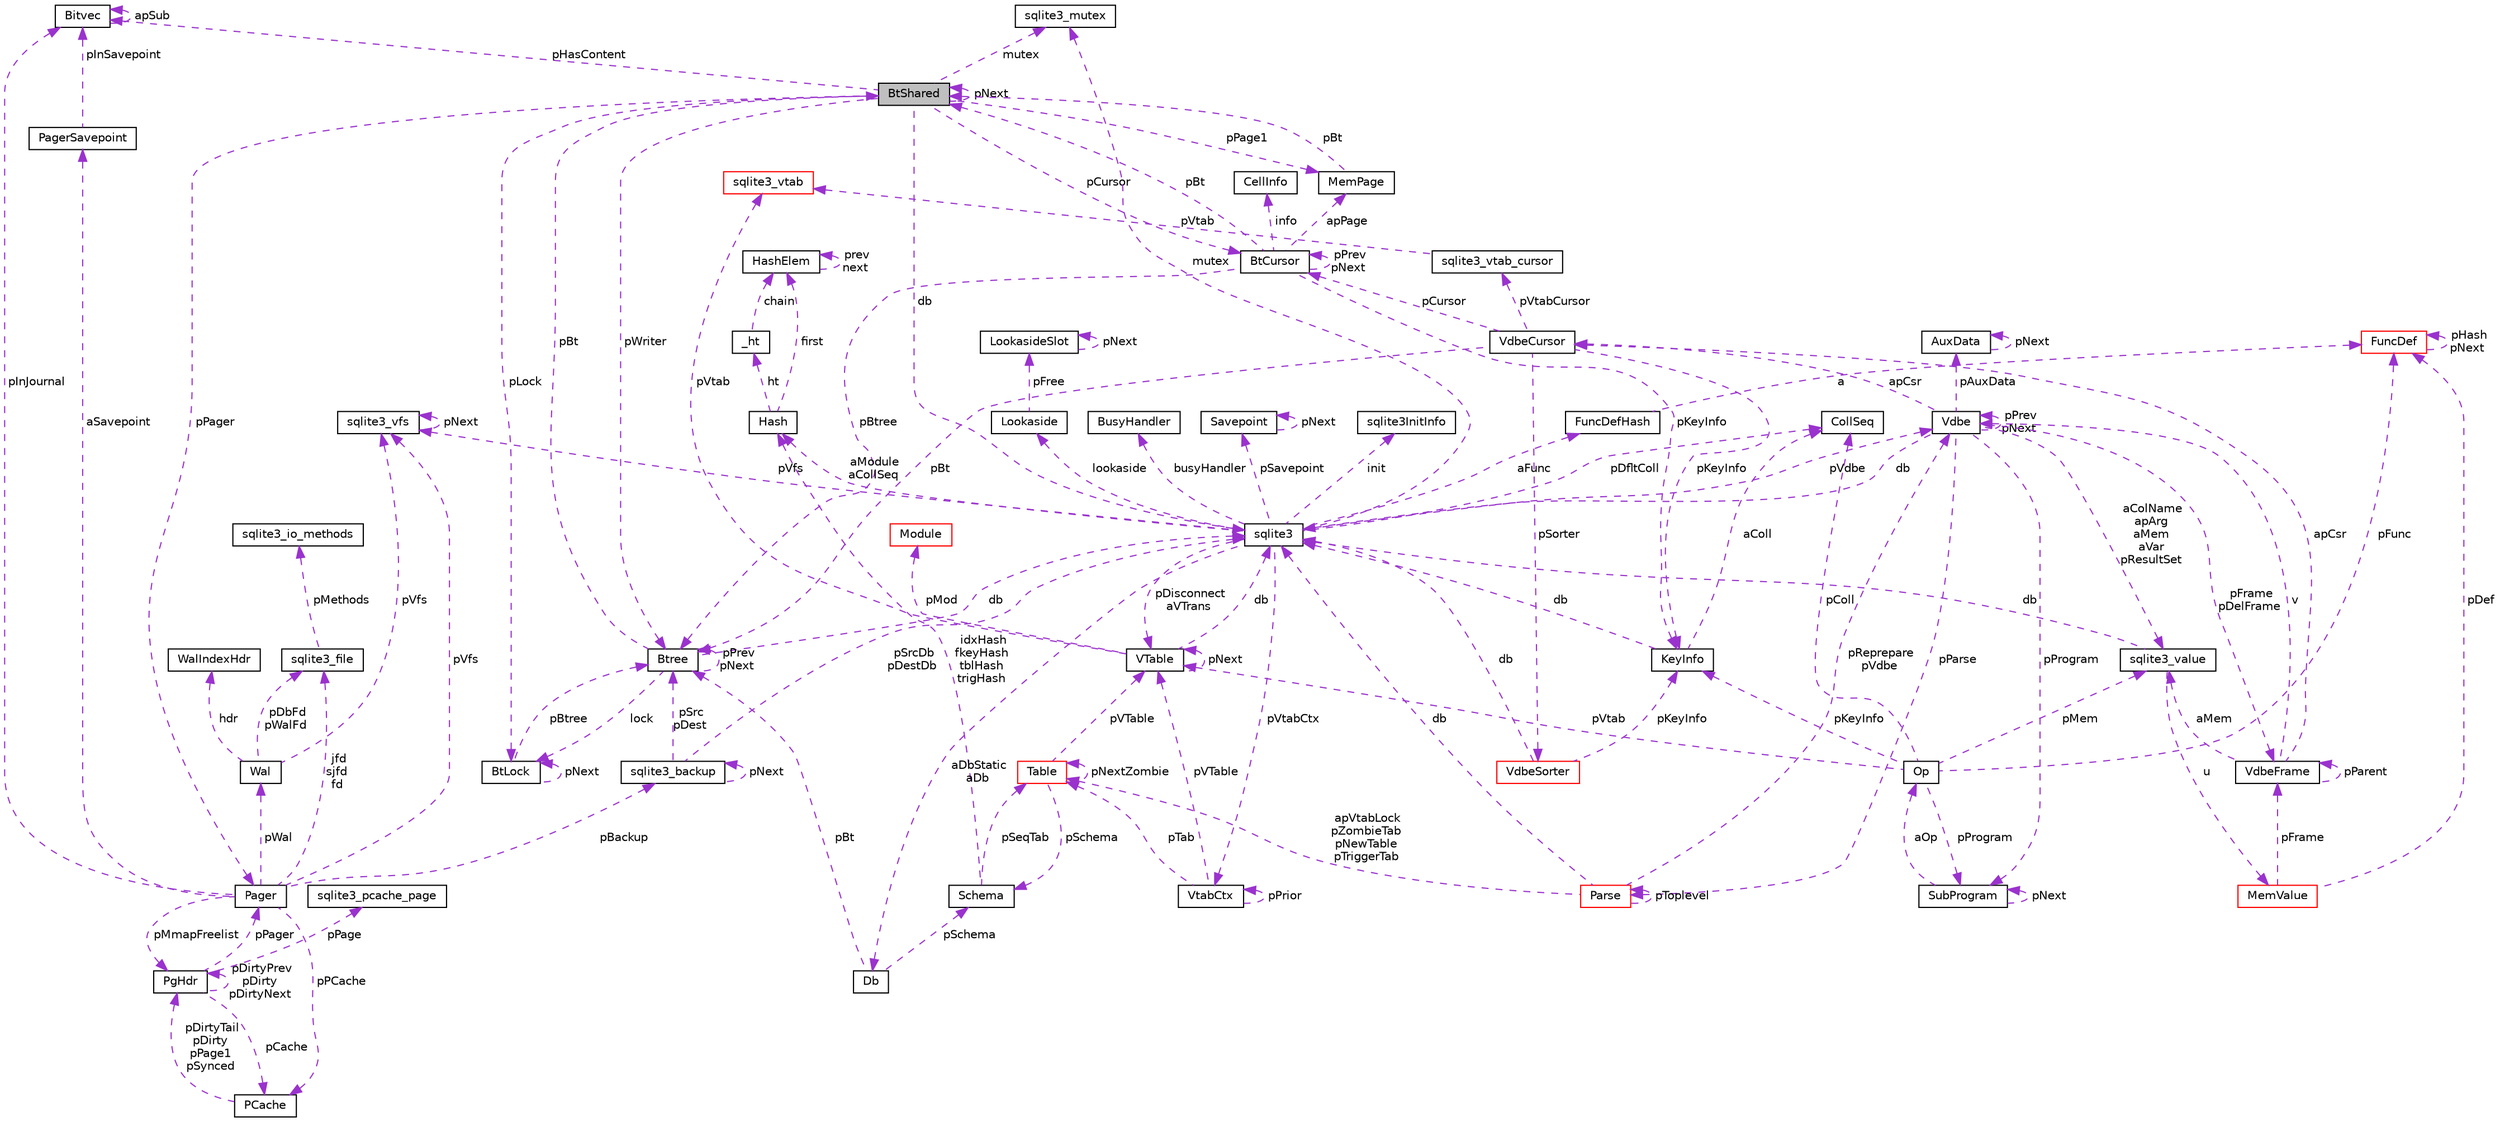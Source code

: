 digraph "BtShared"
{
  edge [fontname="Helvetica",fontsize="10",labelfontname="Helvetica",labelfontsize="10"];
  node [fontname="Helvetica",fontsize="10",shape=record];
  Node1 [label="BtShared",height=0.2,width=0.4,color="black", fillcolor="grey75", style="filled", fontcolor="black"];
  Node2 -> Node1 [dir="back",color="darkorchid3",fontsize="10",style="dashed",label=" pCursor" ,fontname="Helvetica"];
  Node2 [label="BtCursor",height=0.2,width=0.4,color="black", fillcolor="white", style="filled",URL="$struct_bt_cursor.html"];
  Node2 -> Node2 [dir="back",color="darkorchid3",fontsize="10",style="dashed",label=" pPrev\npNext" ,fontname="Helvetica"];
  Node3 -> Node2 [dir="back",color="darkorchid3",fontsize="10",style="dashed",label=" info" ,fontname="Helvetica"];
  Node3 [label="CellInfo",height=0.2,width=0.4,color="black", fillcolor="white", style="filled",URL="$struct_cell_info.html"];
  Node1 -> Node2 [dir="back",color="darkorchid3",fontsize="10",style="dashed",label=" pBt" ,fontname="Helvetica"];
  Node4 -> Node2 [dir="back",color="darkorchid3",fontsize="10",style="dashed",label=" apPage" ,fontname="Helvetica"];
  Node4 [label="MemPage",height=0.2,width=0.4,color="black", fillcolor="white", style="filled",URL="$struct_mem_page.html"];
  Node1 -> Node4 [dir="back",color="darkorchid3",fontsize="10",style="dashed",label=" pBt" ,fontname="Helvetica"];
  Node5 -> Node2 [dir="back",color="darkorchid3",fontsize="10",style="dashed",label=" pKeyInfo" ,fontname="Helvetica"];
  Node5 [label="KeyInfo",height=0.2,width=0.4,color="black", fillcolor="white", style="filled",URL="$struct_key_info.html"];
  Node6 -> Node5 [dir="back",color="darkorchid3",fontsize="10",style="dashed",label=" db" ,fontname="Helvetica"];
  Node6 [label="sqlite3",height=0.2,width=0.4,color="black", fillcolor="white", style="filled",URL="$structsqlite3.html"];
  Node7 -> Node6 [dir="back",color="darkorchid3",fontsize="10",style="dashed",label=" pVdbe" ,fontname="Helvetica"];
  Node7 [label="Vdbe",height=0.2,width=0.4,color="black", fillcolor="white", style="filled",URL="$struct_vdbe.html"];
  Node7 -> Node7 [dir="back",color="darkorchid3",fontsize="10",style="dashed",label=" pPrev\npNext" ,fontname="Helvetica"];
  Node8 -> Node7 [dir="back",color="darkorchid3",fontsize="10",style="dashed",label=" aColName\napArg\naMem\naVar\npResultSet" ,fontname="Helvetica"];
  Node8 [label="sqlite3_value",height=0.2,width=0.4,color="black", fillcolor="white", style="filled",URL="$struct_mem.html"];
  Node9 -> Node8 [dir="back",color="darkorchid3",fontsize="10",style="dashed",label=" u" ,fontname="Helvetica"];
  Node9 [label="MemValue",height=0.2,width=0.4,color="red", fillcolor="white", style="filled",URL="$union_mem_1_1_mem_value.html"];
  Node10 -> Node9 [dir="back",color="darkorchid3",fontsize="10",style="dashed",label=" pFrame" ,fontname="Helvetica"];
  Node10 [label="VdbeFrame",height=0.2,width=0.4,color="black", fillcolor="white", style="filled",URL="$struct_vdbe_frame.html"];
  Node8 -> Node10 [dir="back",color="darkorchid3",fontsize="10",style="dashed",label=" aMem" ,fontname="Helvetica"];
  Node7 -> Node10 [dir="back",color="darkorchid3",fontsize="10",style="dashed",label=" v" ,fontname="Helvetica"];
  Node10 -> Node10 [dir="back",color="darkorchid3",fontsize="10",style="dashed",label=" pParent" ,fontname="Helvetica"];
  Node11 -> Node10 [dir="back",color="darkorchid3",fontsize="10",style="dashed",label=" apCsr" ,fontname="Helvetica"];
  Node11 [label="VdbeCursor",height=0.2,width=0.4,color="black", fillcolor="white", style="filled",URL="$struct_vdbe_cursor.html"];
  Node2 -> Node11 [dir="back",color="darkorchid3",fontsize="10",style="dashed",label=" pCursor" ,fontname="Helvetica"];
  Node12 -> Node11 [dir="back",color="darkorchid3",fontsize="10",style="dashed",label=" pVtabCursor" ,fontname="Helvetica"];
  Node12 [label="sqlite3_vtab_cursor",height=0.2,width=0.4,color="black", fillcolor="white", style="filled",URL="$structsqlite3__vtab__cursor.html"];
  Node13 -> Node12 [dir="back",color="darkorchid3",fontsize="10",style="dashed",label=" pVtab" ,fontname="Helvetica"];
  Node13 [label="sqlite3_vtab",height=0.2,width=0.4,color="red", fillcolor="white", style="filled",URL="$structsqlite3__vtab.html"];
  Node14 -> Node11 [dir="back",color="darkorchid3",fontsize="10",style="dashed",label=" pSorter" ,fontname="Helvetica"];
  Node14 [label="VdbeSorter",height=0.2,width=0.4,color="red", fillcolor="white", style="filled",URL="$struct_vdbe_sorter.html"];
  Node6 -> Node14 [dir="back",color="darkorchid3",fontsize="10",style="dashed",label=" db" ,fontname="Helvetica"];
  Node5 -> Node14 [dir="back",color="darkorchid3",fontsize="10",style="dashed",label=" pKeyInfo" ,fontname="Helvetica"];
  Node5 -> Node11 [dir="back",color="darkorchid3",fontsize="10",style="dashed",label=" pKeyInfo" ,fontname="Helvetica"];
  Node15 -> Node11 [dir="back",color="darkorchid3",fontsize="10",style="dashed",label=" pBt" ,fontname="Helvetica"];
  Node15 [label="Btree",height=0.2,width=0.4,color="black", fillcolor="white", style="filled",URL="$struct_btree.html"];
  Node1 -> Node15 [dir="back",color="darkorchid3",fontsize="10",style="dashed",label=" pBt" ,fontname="Helvetica"];
  Node6 -> Node15 [dir="back",color="darkorchid3",fontsize="10",style="dashed",label=" db" ,fontname="Helvetica"];
  Node16 -> Node15 [dir="back",color="darkorchid3",fontsize="10",style="dashed",label=" lock" ,fontname="Helvetica"];
  Node16 [label="BtLock",height=0.2,width=0.4,color="black", fillcolor="white", style="filled",URL="$struct_bt_lock.html"];
  Node16 -> Node16 [dir="back",color="darkorchid3",fontsize="10",style="dashed",label=" pNext" ,fontname="Helvetica"];
  Node15 -> Node16 [dir="back",color="darkorchid3",fontsize="10",style="dashed",label=" pBtree" ,fontname="Helvetica"];
  Node15 -> Node15 [dir="back",color="darkorchid3",fontsize="10",style="dashed",label=" pPrev\npNext" ,fontname="Helvetica"];
  Node17 -> Node9 [dir="back",color="darkorchid3",fontsize="10",style="dashed",label=" pDef" ,fontname="Helvetica"];
  Node17 [label="FuncDef",height=0.2,width=0.4,color="red", fillcolor="white", style="filled",URL="$struct_func_def.html"];
  Node17 -> Node17 [dir="back",color="darkorchid3",fontsize="10",style="dashed",label=" pHash\npNext" ,fontname="Helvetica"];
  Node6 -> Node8 [dir="back",color="darkorchid3",fontsize="10",style="dashed",label=" db" ,fontname="Helvetica"];
  Node6 -> Node7 [dir="back",color="darkorchid3",fontsize="10",style="dashed",label=" db" ,fontname="Helvetica"];
  Node10 -> Node7 [dir="back",color="darkorchid3",fontsize="10",style="dashed",label=" pFrame\npDelFrame" ,fontname="Helvetica"];
  Node18 -> Node7 [dir="back",color="darkorchid3",fontsize="10",style="dashed",label=" pAuxData" ,fontname="Helvetica"];
  Node18 [label="AuxData",height=0.2,width=0.4,color="black", fillcolor="white", style="filled",URL="$struct_aux_data.html"];
  Node18 -> Node18 [dir="back",color="darkorchid3",fontsize="10",style="dashed",label=" pNext" ,fontname="Helvetica"];
  Node19 -> Node7 [dir="back",color="darkorchid3",fontsize="10",style="dashed",label=" pProgram" ,fontname="Helvetica"];
  Node19 [label="SubProgram",height=0.2,width=0.4,color="black", fillcolor="white", style="filled",URL="$struct_sub_program.html"];
  Node19 -> Node19 [dir="back",color="darkorchid3",fontsize="10",style="dashed",label=" pNext" ,fontname="Helvetica"];
  Node20 -> Node19 [dir="back",color="darkorchid3",fontsize="10",style="dashed",label=" aOp" ,fontname="Helvetica"];
  Node20 [label="Op",height=0.2,width=0.4,color="black", fillcolor="white", style="filled",URL="$struct_vdbe_op.html"];
  Node8 -> Node20 [dir="back",color="darkorchid3",fontsize="10",style="dashed",label=" pMem" ,fontname="Helvetica"];
  Node21 -> Node20 [dir="back",color="darkorchid3",fontsize="10",style="dashed",label=" pColl" ,fontname="Helvetica"];
  Node21 [label="CollSeq",height=0.2,width=0.4,color="black", fillcolor="white", style="filled",URL="$struct_coll_seq.html"];
  Node22 -> Node20 [dir="back",color="darkorchid3",fontsize="10",style="dashed",label=" pVtab" ,fontname="Helvetica"];
  Node22 [label="VTable",height=0.2,width=0.4,color="black", fillcolor="white", style="filled",URL="$struct_v_table.html"];
  Node6 -> Node22 [dir="back",color="darkorchid3",fontsize="10",style="dashed",label=" db" ,fontname="Helvetica"];
  Node22 -> Node22 [dir="back",color="darkorchid3",fontsize="10",style="dashed",label=" pNext" ,fontname="Helvetica"];
  Node23 -> Node22 [dir="back",color="darkorchid3",fontsize="10",style="dashed",label=" pMod" ,fontname="Helvetica"];
  Node23 [label="Module",height=0.2,width=0.4,color="red", fillcolor="white", style="filled",URL="$struct_module.html"];
  Node13 -> Node22 [dir="back",color="darkorchid3",fontsize="10",style="dashed",label=" pVtab" ,fontname="Helvetica"];
  Node19 -> Node20 [dir="back",color="darkorchid3",fontsize="10",style="dashed",label=" pProgram" ,fontname="Helvetica"];
  Node5 -> Node20 [dir="back",color="darkorchid3",fontsize="10",style="dashed",label=" pKeyInfo" ,fontname="Helvetica"];
  Node17 -> Node20 [dir="back",color="darkorchid3",fontsize="10",style="dashed",label=" pFunc" ,fontname="Helvetica"];
  Node11 -> Node7 [dir="back",color="darkorchid3",fontsize="10",style="dashed",label=" apCsr" ,fontname="Helvetica"];
  Node24 -> Node7 [dir="back",color="darkorchid3",fontsize="10",style="dashed",label=" pParse" ,fontname="Helvetica"];
  Node24 [label="Parse",height=0.2,width=0.4,color="red", fillcolor="white", style="filled",URL="$struct_parse.html"];
  Node7 -> Node24 [dir="back",color="darkorchid3",fontsize="10",style="dashed",label=" pReprepare\npVdbe" ,fontname="Helvetica"];
  Node6 -> Node24 [dir="back",color="darkorchid3",fontsize="10",style="dashed",label=" db" ,fontname="Helvetica"];
  Node25 -> Node24 [dir="back",color="darkorchid3",fontsize="10",style="dashed",label=" apVtabLock\npZombieTab\npNewTable\npTriggerTab" ,fontname="Helvetica"];
  Node25 [label="Table",height=0.2,width=0.4,color="red", fillcolor="white", style="filled",URL="$struct_table.html"];
  Node26 -> Node25 [dir="back",color="darkorchid3",fontsize="10",style="dashed",label=" pSchema" ,fontname="Helvetica"];
  Node26 [label="Schema",height=0.2,width=0.4,color="black", fillcolor="white", style="filled",URL="$struct_schema.html"];
  Node25 -> Node26 [dir="back",color="darkorchid3",fontsize="10",style="dashed",label=" pSeqTab" ,fontname="Helvetica"];
  Node27 -> Node26 [dir="back",color="darkorchid3",fontsize="10",style="dashed",label=" idxHash\nfkeyHash\ntblHash\ntrigHash" ,fontname="Helvetica"];
  Node27 [label="Hash",height=0.2,width=0.4,color="black", fillcolor="white", style="filled",URL="$struct_hash.html"];
  Node28 -> Node27 [dir="back",color="darkorchid3",fontsize="10",style="dashed",label=" ht" ,fontname="Helvetica"];
  Node28 [label="_ht",height=0.2,width=0.4,color="black", fillcolor="white", style="filled",URL="$struct_hash_1_1__ht.html"];
  Node29 -> Node28 [dir="back",color="darkorchid3",fontsize="10",style="dashed",label=" chain" ,fontname="Helvetica"];
  Node29 [label="HashElem",height=0.2,width=0.4,color="black", fillcolor="white", style="filled",URL="$struct_hash_elem.html"];
  Node29 -> Node29 [dir="back",color="darkorchid3",fontsize="10",style="dashed",label=" prev\nnext" ,fontname="Helvetica"];
  Node29 -> Node27 [dir="back",color="darkorchid3",fontsize="10",style="dashed",label=" first" ,fontname="Helvetica"];
  Node22 -> Node25 [dir="back",color="darkorchid3",fontsize="10",style="dashed",label=" pVTable" ,fontname="Helvetica"];
  Node25 -> Node25 [dir="back",color="darkorchid3",fontsize="10",style="dashed",label=" pNextZombie" ,fontname="Helvetica"];
  Node24 -> Node24 [dir="back",color="darkorchid3",fontsize="10",style="dashed",label=" pToplevel" ,fontname="Helvetica"];
  Node30 -> Node6 [dir="back",color="darkorchid3",fontsize="10",style="dashed",label=" pSavepoint" ,fontname="Helvetica"];
  Node30 [label="Savepoint",height=0.2,width=0.4,color="black", fillcolor="white", style="filled",URL="$struct_savepoint.html"];
  Node30 -> Node30 [dir="back",color="darkorchid3",fontsize="10",style="dashed",label=" pNext" ,fontname="Helvetica"];
  Node31 -> Node6 [dir="back",color="darkorchid3",fontsize="10",style="dashed",label=" aFunc" ,fontname="Helvetica"];
  Node31 [label="FuncDefHash",height=0.2,width=0.4,color="black", fillcolor="white", style="filled",URL="$struct_func_def_hash.html"];
  Node17 -> Node31 [dir="back",color="darkorchid3",fontsize="10",style="dashed",label=" a" ,fontname="Helvetica"];
  Node32 -> Node6 [dir="back",color="darkorchid3",fontsize="10",style="dashed",label=" lookaside" ,fontname="Helvetica"];
  Node32 [label="Lookaside",height=0.2,width=0.4,color="black", fillcolor="white", style="filled",URL="$struct_lookaside.html"];
  Node33 -> Node32 [dir="back",color="darkorchid3",fontsize="10",style="dashed",label=" pFree" ,fontname="Helvetica"];
  Node33 [label="LookasideSlot",height=0.2,width=0.4,color="black", fillcolor="white", style="filled",URL="$struct_lookaside_slot.html"];
  Node33 -> Node33 [dir="back",color="darkorchid3",fontsize="10",style="dashed",label=" pNext" ,fontname="Helvetica"];
  Node34 -> Node6 [dir="back",color="darkorchid3",fontsize="10",style="dashed",label=" mutex" ,fontname="Helvetica"];
  Node34 [label="sqlite3_mutex",height=0.2,width=0.4,color="black", fillcolor="white", style="filled",URL="$structsqlite3__mutex.html"];
  Node35 -> Node6 [dir="back",color="darkorchid3",fontsize="10",style="dashed",label=" pVfs" ,fontname="Helvetica"];
  Node35 [label="sqlite3_vfs",height=0.2,width=0.4,color="black", fillcolor="white", style="filled",URL="$structsqlite3__vfs.html"];
  Node35 -> Node35 [dir="back",color="darkorchid3",fontsize="10",style="dashed",label=" pNext" ,fontname="Helvetica"];
  Node36 -> Node6 [dir="back",color="darkorchid3",fontsize="10",style="dashed",label=" init" ,fontname="Helvetica"];
  Node36 [label="sqlite3InitInfo",height=0.2,width=0.4,color="black", fillcolor="white", style="filled",URL="$structsqlite3_1_1sqlite3_init_info.html"];
  Node37 -> Node6 [dir="back",color="darkorchid3",fontsize="10",style="dashed",label=" busyHandler" ,fontname="Helvetica"];
  Node37 [label="BusyHandler",height=0.2,width=0.4,color="black", fillcolor="white", style="filled",URL="$struct_busy_handler.html"];
  Node38 -> Node6 [dir="back",color="darkorchid3",fontsize="10",style="dashed",label=" pVtabCtx" ,fontname="Helvetica"];
  Node38 [label="VtabCtx",height=0.2,width=0.4,color="black", fillcolor="white", style="filled",URL="$struct_vtab_ctx.html"];
  Node38 -> Node38 [dir="back",color="darkorchid3",fontsize="10",style="dashed",label=" pPrior" ,fontname="Helvetica"];
  Node22 -> Node38 [dir="back",color="darkorchid3",fontsize="10",style="dashed",label=" pVTable" ,fontname="Helvetica"];
  Node25 -> Node38 [dir="back",color="darkorchid3",fontsize="10",style="dashed",label=" pTab" ,fontname="Helvetica"];
  Node21 -> Node6 [dir="back",color="darkorchid3",fontsize="10",style="dashed",label=" pDfltColl" ,fontname="Helvetica"];
  Node22 -> Node6 [dir="back",color="darkorchid3",fontsize="10",style="dashed",label=" pDisconnect\naVTrans" ,fontname="Helvetica"];
  Node39 -> Node6 [dir="back",color="darkorchid3",fontsize="10",style="dashed",label=" aDbStatic\naDb" ,fontname="Helvetica"];
  Node39 [label="Db",height=0.2,width=0.4,color="black", fillcolor="white", style="filled",URL="$struct_db.html"];
  Node26 -> Node39 [dir="back",color="darkorchid3",fontsize="10",style="dashed",label=" pSchema" ,fontname="Helvetica"];
  Node15 -> Node39 [dir="back",color="darkorchid3",fontsize="10",style="dashed",label=" pBt" ,fontname="Helvetica"];
  Node27 -> Node6 [dir="back",color="darkorchid3",fontsize="10",style="dashed",label=" aModule\naCollSeq" ,fontname="Helvetica"];
  Node21 -> Node5 [dir="back",color="darkorchid3",fontsize="10",style="dashed",label=" aColl" ,fontname="Helvetica"];
  Node15 -> Node2 [dir="back",color="darkorchid3",fontsize="10",style="dashed",label=" pBtree" ,fontname="Helvetica"];
  Node1 -> Node1 [dir="back",color="darkorchid3",fontsize="10",style="dashed",label=" pNext" ,fontname="Helvetica"];
  Node6 -> Node1 [dir="back",color="darkorchid3",fontsize="10",style="dashed",label=" db" ,fontname="Helvetica"];
  Node40 -> Node1 [dir="back",color="darkorchid3",fontsize="10",style="dashed",label=" pHasContent" ,fontname="Helvetica"];
  Node40 [label="Bitvec",height=0.2,width=0.4,color="black", fillcolor="white", style="filled",URL="$struct_bitvec.html"];
  Node40 -> Node40 [dir="back",color="darkorchid3",fontsize="10",style="dashed",label=" apSub" ,fontname="Helvetica"];
  Node34 -> Node1 [dir="back",color="darkorchid3",fontsize="10",style="dashed",label=" mutex" ,fontname="Helvetica"];
  Node16 -> Node1 [dir="back",color="darkorchid3",fontsize="10",style="dashed",label=" pLock" ,fontname="Helvetica"];
  Node4 -> Node1 [dir="back",color="darkorchid3",fontsize="10",style="dashed",label=" pPage1" ,fontname="Helvetica"];
  Node15 -> Node1 [dir="back",color="darkorchid3",fontsize="10",style="dashed",label=" pWriter" ,fontname="Helvetica"];
  Node41 -> Node1 [dir="back",color="darkorchid3",fontsize="10",style="dashed",label=" pPager" ,fontname="Helvetica"];
  Node41 [label="Pager",height=0.2,width=0.4,color="black", fillcolor="white", style="filled",URL="$struct_pager.html"];
  Node42 -> Node41 [dir="back",color="darkorchid3",fontsize="10",style="dashed",label=" pPCache" ,fontname="Helvetica"];
  Node42 [label="PCache",height=0.2,width=0.4,color="black", fillcolor="white", style="filled",URL="$struct_p_cache.html"];
  Node43 -> Node42 [dir="back",color="darkorchid3",fontsize="10",style="dashed",label=" pDirtyTail\npDirty\npPage1\npSynced" ,fontname="Helvetica"];
  Node43 [label="PgHdr",height=0.2,width=0.4,color="black", fillcolor="white", style="filled",URL="$struct_pg_hdr.html"];
  Node44 -> Node43 [dir="back",color="darkorchid3",fontsize="10",style="dashed",label=" pPage" ,fontname="Helvetica"];
  Node44 [label="sqlite3_pcache_page",height=0.2,width=0.4,color="black", fillcolor="white", style="filled",URL="$structsqlite3__pcache__page.html"];
  Node42 -> Node43 [dir="back",color="darkorchid3",fontsize="10",style="dashed",label=" pCache" ,fontname="Helvetica"];
  Node43 -> Node43 [dir="back",color="darkorchid3",fontsize="10",style="dashed",label=" pDirtyPrev\npDirty\npDirtyNext" ,fontname="Helvetica"];
  Node41 -> Node43 [dir="back",color="darkorchid3",fontsize="10",style="dashed",label=" pPager" ,fontname="Helvetica"];
  Node45 -> Node41 [dir="back",color="darkorchid3",fontsize="10",style="dashed",label=" pBackup" ,fontname="Helvetica"];
  Node45 [label="sqlite3_backup",height=0.2,width=0.4,color="black", fillcolor="white", style="filled",URL="$structsqlite3__backup.html"];
  Node45 -> Node45 [dir="back",color="darkorchid3",fontsize="10",style="dashed",label=" pNext" ,fontname="Helvetica"];
  Node6 -> Node45 [dir="back",color="darkorchid3",fontsize="10",style="dashed",label=" pSrcDb\npDestDb" ,fontname="Helvetica"];
  Node15 -> Node45 [dir="back",color="darkorchid3",fontsize="10",style="dashed",label=" pSrc\npDest" ,fontname="Helvetica"];
  Node40 -> Node41 [dir="back",color="darkorchid3",fontsize="10",style="dashed",label=" pInJournal" ,fontname="Helvetica"];
  Node46 -> Node41 [dir="back",color="darkorchid3",fontsize="10",style="dashed",label=" jfd\nsjfd\nfd" ,fontname="Helvetica"];
  Node46 [label="sqlite3_file",height=0.2,width=0.4,color="black", fillcolor="white", style="filled",URL="$structsqlite3__file.html"];
  Node47 -> Node46 [dir="back",color="darkorchid3",fontsize="10",style="dashed",label=" pMethods" ,fontname="Helvetica"];
  Node47 [label="sqlite3_io_methods",height=0.2,width=0.4,color="black", fillcolor="white", style="filled",URL="$structsqlite3__io__methods.html"];
  Node35 -> Node41 [dir="back",color="darkorchid3",fontsize="10",style="dashed",label=" pVfs" ,fontname="Helvetica"];
  Node43 -> Node41 [dir="back",color="darkorchid3",fontsize="10",style="dashed",label=" pMmapFreelist" ,fontname="Helvetica"];
  Node48 -> Node41 [dir="back",color="darkorchid3",fontsize="10",style="dashed",label=" pWal" ,fontname="Helvetica"];
  Node48 [label="Wal",height=0.2,width=0.4,color="black", fillcolor="white", style="filled",URL="$struct_wal.html"];
  Node46 -> Node48 [dir="back",color="darkorchid3",fontsize="10",style="dashed",label=" pDbFd\npWalFd" ,fontname="Helvetica"];
  Node35 -> Node48 [dir="back",color="darkorchid3",fontsize="10",style="dashed",label=" pVfs" ,fontname="Helvetica"];
  Node49 -> Node48 [dir="back",color="darkorchid3",fontsize="10",style="dashed",label=" hdr" ,fontname="Helvetica"];
  Node49 [label="WalIndexHdr",height=0.2,width=0.4,color="black", fillcolor="white", style="filled",URL="$struct_wal_index_hdr.html"];
  Node50 -> Node41 [dir="back",color="darkorchid3",fontsize="10",style="dashed",label=" aSavepoint" ,fontname="Helvetica"];
  Node50 [label="PagerSavepoint",height=0.2,width=0.4,color="black", fillcolor="white", style="filled",URL="$struct_pager_savepoint.html"];
  Node40 -> Node50 [dir="back",color="darkorchid3",fontsize="10",style="dashed",label=" pInSavepoint" ,fontname="Helvetica"];
}
